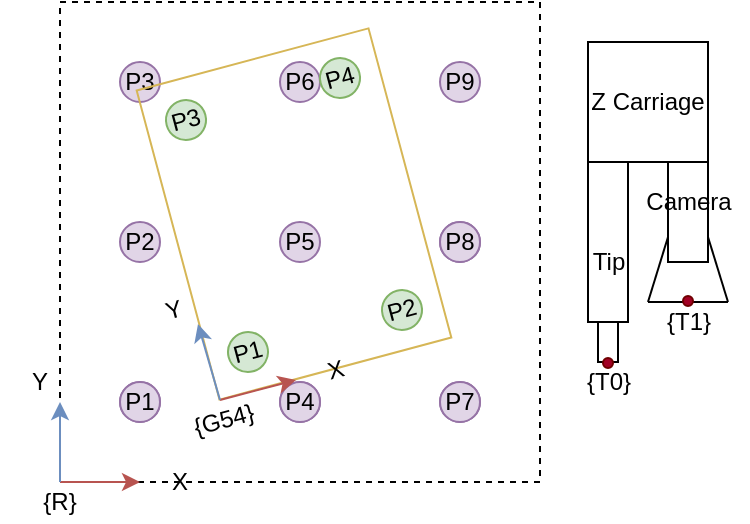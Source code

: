 <mxfile>
    <diagram id="dMAR2vCEuzfmfF6sjYzk" name="Page-1">
        <mxGraphModel dx="516" dy="407" grid="1" gridSize="10" guides="1" tooltips="1" connect="1" arrows="1" fold="1" page="1" pageScale="1" pageWidth="827" pageHeight="1169" math="0" shadow="0">
            <root>
                <mxCell id="0"/>
                <mxCell id="1" parent="0"/>
                <mxCell id="3JfAvzT2lY7ttLSR1rJS-1" value="" style="rounded=0;whiteSpace=wrap;html=1;fillColor=none;dashed=1;" parent="1" vertex="1">
                    <mxGeometry x="160" y="160" width="240" height="240" as="geometry"/>
                </mxCell>
                <mxCell id="3JfAvzT2lY7ttLSR1rJS-2" value="P1" style="ellipse;whiteSpace=wrap;html=1;fillColor=#e1d5e7;strokeColor=#9673a6;connectable=0;" parent="1" vertex="1">
                    <mxGeometry x="190" y="350" width="20" height="20" as="geometry"/>
                </mxCell>
                <mxCell id="3JfAvzT2lY7ttLSR1rJS-8" value="P7" style="ellipse;whiteSpace=wrap;html=1;fillColor=#e1d5e7;strokeColor=#9673a6;connectable=0;" parent="1" vertex="1">
                    <mxGeometry x="350" y="350" width="20" height="20" as="geometry"/>
                </mxCell>
                <mxCell id="3JfAvzT2lY7ttLSR1rJS-9" value="P6" style="ellipse;whiteSpace=wrap;html=1;fillColor=#e1d5e7;strokeColor=#9673a6;connectable=0;fontColor=#000000;" parent="1" vertex="1">
                    <mxGeometry x="270" y="190" width="20" height="20" as="geometry"/>
                </mxCell>
                <mxCell id="3JfAvzT2lY7ttLSR1rJS-10" value="P5" style="ellipse;whiteSpace=wrap;html=1;fillColor=#e1d5e7;strokeColor=#9673a6;connectable=0;fontColor=#000000;" parent="1" vertex="1">
                    <mxGeometry x="270" y="270" width="20" height="20" as="geometry"/>
                </mxCell>
                <mxCell id="3JfAvzT2lY7ttLSR1rJS-11" value="P4" style="ellipse;whiteSpace=wrap;html=1;fillColor=#e1d5e7;strokeColor=#9673a6;connectable=0;" parent="1" vertex="1">
                    <mxGeometry x="270" y="350" width="20" height="20" as="geometry"/>
                </mxCell>
                <mxCell id="3JfAvzT2lY7ttLSR1rJS-12" value="P3" style="ellipse;whiteSpace=wrap;html=1;fillColor=#e1d5e7;strokeColor=#9673a6;connectable=0;fontColor=#000000;" parent="1" vertex="1">
                    <mxGeometry x="190" y="190" width="20" height="20" as="geometry"/>
                </mxCell>
                <mxCell id="3JfAvzT2lY7ttLSR1rJS-13" value="P2" style="ellipse;whiteSpace=wrap;html=1;fillColor=#e1d5e7;strokeColor=#9673a6;connectable=0;fontColor=#000000;" parent="1" vertex="1">
                    <mxGeometry x="190" y="270" width="20" height="20" as="geometry"/>
                </mxCell>
                <mxCell id="3JfAvzT2lY7ttLSR1rJS-14" value="P9" style="ellipse;whiteSpace=wrap;html=1;fillColor=#e1d5e7;strokeColor=#9673a6;connectable=0;fontColor=#000000;" parent="1" vertex="1">
                    <mxGeometry x="350" y="190" width="20" height="20" as="geometry"/>
                </mxCell>
                <mxCell id="3JfAvzT2lY7ttLSR1rJS-15" value="P8" style="ellipse;whiteSpace=wrap;html=1;fillColor=#e1d5e7;strokeColor=#9673a6;connectable=0;" parent="1" vertex="1">
                    <mxGeometry x="350" y="270" width="20" height="20" as="geometry"/>
                </mxCell>
                <mxCell id="3JfAvzT2lY7ttLSR1rJS-17" value="" style="endArrow=classic;html=1;fillColor=#f8cecc;strokeColor=#b85450;" parent="1" edge="1">
                    <mxGeometry width="50" height="50" relative="1" as="geometry">
                        <mxPoint x="160" y="400" as="sourcePoint"/>
                        <mxPoint x="200" y="400" as="targetPoint"/>
                    </mxGeometry>
                </mxCell>
                <mxCell id="3JfAvzT2lY7ttLSR1rJS-18" value="" style="endArrow=classic;html=1;fillColor=#dae8fc;strokeColor=#6c8ebf;" parent="1" edge="1">
                    <mxGeometry width="50" height="50" relative="1" as="geometry">
                        <mxPoint x="160" y="400" as="sourcePoint"/>
                        <mxPoint x="160" y="360" as="targetPoint"/>
                    </mxGeometry>
                </mxCell>
                <mxCell id="3JfAvzT2lY7ttLSR1rJS-19" value="X" style="text;html=1;strokeColor=none;fillColor=none;align=center;verticalAlign=middle;whiteSpace=wrap;rounded=0;" parent="1" vertex="1">
                    <mxGeometry x="200" y="390" width="40" height="20" as="geometry"/>
                </mxCell>
                <mxCell id="3JfAvzT2lY7ttLSR1rJS-20" value="Y" style="text;html=1;strokeColor=none;fillColor=none;align=center;verticalAlign=middle;whiteSpace=wrap;rounded=0;" parent="1" vertex="1">
                    <mxGeometry x="130" y="340" width="40" height="20" as="geometry"/>
                </mxCell>
                <mxCell id="3JfAvzT2lY7ttLSR1rJS-22" value="{R}" style="text;html=1;strokeColor=none;fillColor=none;align=center;verticalAlign=middle;whiteSpace=wrap;rounded=0;" parent="1" vertex="1">
                    <mxGeometry x="140" y="400" width="40" height="20" as="geometry"/>
                </mxCell>
                <mxCell id="3JfAvzT2lY7ttLSR1rJS-44" value="P1" style="ellipse;whiteSpace=wrap;html=1;fillColor=#e1d5e7;strokeColor=#9673a6;connectable=0;fontColor=#000000;" parent="1" vertex="1">
                    <mxGeometry x="190" y="350" width="20" height="20" as="geometry"/>
                </mxCell>
                <mxCell id="3JfAvzT2lY7ttLSR1rJS-45" value="P4" style="ellipse;whiteSpace=wrap;html=1;fillColor=#e1d5e7;strokeColor=#9673a6;connectable=0;fontColor=#000000;" parent="1" vertex="1">
                    <mxGeometry x="270" y="350" width="20" height="20" as="geometry"/>
                </mxCell>
                <mxCell id="3JfAvzT2lY7ttLSR1rJS-46" value="P7" style="ellipse;whiteSpace=wrap;html=1;fillColor=#e1d5e7;strokeColor=#9673a6;connectable=0;fontColor=#000000;" parent="1" vertex="1">
                    <mxGeometry x="350" y="350" width="20" height="20" as="geometry"/>
                </mxCell>
                <mxCell id="3JfAvzT2lY7ttLSR1rJS-47" value="P8" style="ellipse;whiteSpace=wrap;html=1;fillColor=#e1d5e7;strokeColor=#9673a6;connectable=0;fontColor=#000000;" parent="1" vertex="1">
                    <mxGeometry x="350" y="270" width="20" height="20" as="geometry"/>
                </mxCell>
                <mxCell id="3JfAvzT2lY7ttLSR1rJS-48" value="" style="group;rotation=-15;dashed=1;" parent="1" vertex="1" connectable="0">
                    <mxGeometry x="190" y="190" width="150" height="180" as="geometry"/>
                </mxCell>
                <mxCell id="3JfAvzT2lY7ttLSR1rJS-39" value="" style="group;rotation=-15;fontColor=#000000;" parent="3JfAvzT2lY7ttLSR1rJS-48" vertex="1" connectable="0">
                    <mxGeometry width="150" height="180" as="geometry"/>
                </mxCell>
                <mxCell id="3JfAvzT2lY7ttLSR1rJS-24" value="" style="rounded=0;whiteSpace=wrap;html=1;strokeColor=#d6b656;fillColor=none;rotation=-15;" parent="3JfAvzT2lY7ttLSR1rJS-39" vertex="1">
                    <mxGeometry x="27" y="-4" width="120" height="160" as="geometry"/>
                </mxCell>
                <mxCell id="3JfAvzT2lY7ttLSR1rJS-34" value="" style="endArrow=classic;html=1;fillColor=#f8cecc;strokeColor=#b85450;" parent="3JfAvzT2lY7ttLSR1rJS-39" edge="1">
                    <mxGeometry width="50" height="50" relative="1" as="geometry">
                        <mxPoint x="50" y="169" as="sourcePoint"/>
                        <mxPoint x="88" y="159" as="targetPoint"/>
                    </mxGeometry>
                </mxCell>
                <mxCell id="3JfAvzT2lY7ttLSR1rJS-35" value="" style="endArrow=classic;html=1;fillColor=#dae8fc;strokeColor=#6c8ebf;" parent="3JfAvzT2lY7ttLSR1rJS-39" edge="1">
                    <mxGeometry width="50" height="50" relative="1" as="geometry">
                        <mxPoint x="50" y="169" as="sourcePoint"/>
                        <mxPoint x="39" y="131" as="targetPoint"/>
                    </mxGeometry>
                </mxCell>
                <mxCell id="3JfAvzT2lY7ttLSR1rJS-36" value="X" style="text;html=1;strokeColor=none;fillColor=none;align=center;verticalAlign=middle;whiteSpace=wrap;rounded=0;rotation=-15;" parent="3JfAvzT2lY7ttLSR1rJS-39" vertex="1">
                    <mxGeometry x="88" y="144" width="40" height="20" as="geometry"/>
                </mxCell>
                <mxCell id="3JfAvzT2lY7ttLSR1rJS-37" value="Y" style="text;html=1;strokeColor=none;fillColor=none;align=center;verticalAlign=middle;whiteSpace=wrap;rounded=0;rotation=-15;" parent="3JfAvzT2lY7ttLSR1rJS-39" vertex="1">
                    <mxGeometry x="7" y="114" width="40" height="20" as="geometry"/>
                </mxCell>
                <mxCell id="3JfAvzT2lY7ttLSR1rJS-38" value="{G54}" style="text;html=1;strokeColor=none;fillColor=none;align=center;verticalAlign=middle;whiteSpace=wrap;rounded=0;rotation=-15;" parent="3JfAvzT2lY7ttLSR1rJS-39" vertex="1">
                    <mxGeometry x="32" y="169" width="40" height="20" as="geometry"/>
                </mxCell>
                <mxCell id="3JfAvzT2lY7ttLSR1rJS-41" value="P2" style="ellipse;whiteSpace=wrap;html=1;fillColor=#d5e8d4;strokeColor=#82b366;connectable=0;rotation=-15;fontColor=#000000;" parent="3JfAvzT2lY7ttLSR1rJS-39" vertex="1">
                    <mxGeometry x="131" y="114" width="20" height="20" as="geometry"/>
                </mxCell>
                <mxCell id="3JfAvzT2lY7ttLSR1rJS-43" value="P4" style="ellipse;whiteSpace=wrap;html=1;fillColor=#d5e8d4;strokeColor=#82b366;connectable=0;rotation=-15;fontColor=#000000;" parent="3JfAvzT2lY7ttLSR1rJS-39" vertex="1">
                    <mxGeometry x="100" y="-2" width="20" height="20" as="geometry"/>
                </mxCell>
                <mxCell id="3JfAvzT2lY7ttLSR1rJS-40" value="P1" style="ellipse;whiteSpace=wrap;html=1;fillColor=#d5e8d4;strokeColor=#82b366;connectable=0;rotation=-15;fontColor=#000000;" parent="3JfAvzT2lY7ttLSR1rJS-48" vertex="1">
                    <mxGeometry x="54" y="135" width="20" height="20" as="geometry"/>
                </mxCell>
                <mxCell id="3JfAvzT2lY7ttLSR1rJS-42" value="P3" style="ellipse;whiteSpace=wrap;html=1;fillColor=#d5e8d4;strokeColor=#82b366;connectable=0;rotation=-15;fontColor=#000000;" parent="3JfAvzT2lY7ttLSR1rJS-48" vertex="1">
                    <mxGeometry x="23" y="19" width="20" height="20" as="geometry"/>
                </mxCell>
                <mxCell id="3JfAvzT2lY7ttLSR1rJS-49" value="" style="rounded=0;whiteSpace=wrap;html=1;fillColor=none;" parent="1" vertex="1">
                    <mxGeometry x="424" y="240" width="20" height="80" as="geometry"/>
                </mxCell>
                <mxCell id="3JfAvzT2lY7ttLSR1rJS-50" value="" style="rounded=0;whiteSpace=wrap;html=1;fillColor=none;" parent="1" vertex="1">
                    <mxGeometry x="464" y="240" width="20" height="50" as="geometry"/>
                </mxCell>
                <mxCell id="3JfAvzT2lY7ttLSR1rJS-51" value="Z Carriage" style="rounded=0;whiteSpace=wrap;html=1;fillColor=none;" parent="1" vertex="1">
                    <mxGeometry x="424" y="180" width="60" height="60" as="geometry"/>
                </mxCell>
                <mxCell id="3JfAvzT2lY7ttLSR1rJS-53" value="" style="endArrow=none;html=1;entryX=0;entryY=0.75;entryDx=0;entryDy=0;" parent="1" target="3JfAvzT2lY7ttLSR1rJS-50" edge="1">
                    <mxGeometry width="50" height="50" relative="1" as="geometry">
                        <mxPoint x="454" y="310" as="sourcePoint"/>
                        <mxPoint x="464" y="300" as="targetPoint"/>
                    </mxGeometry>
                </mxCell>
                <mxCell id="3JfAvzT2lY7ttLSR1rJS-54" value="" style="endArrow=none;html=1;" parent="1" edge="1">
                    <mxGeometry width="50" height="50" relative="1" as="geometry">
                        <mxPoint x="454" y="310" as="sourcePoint"/>
                        <mxPoint x="494" y="310" as="targetPoint"/>
                    </mxGeometry>
                </mxCell>
                <mxCell id="3JfAvzT2lY7ttLSR1rJS-55" value="" style="endArrow=none;html=1;exitX=1;exitY=0.75;exitDx=0;exitDy=0;" parent="1" source="3JfAvzT2lY7ttLSR1rJS-50" edge="1">
                    <mxGeometry width="50" height="50" relative="1" as="geometry">
                        <mxPoint x="486" y="302" as="sourcePoint"/>
                        <mxPoint x="494" y="310" as="targetPoint"/>
                    </mxGeometry>
                </mxCell>
                <mxCell id="3JfAvzT2lY7ttLSR1rJS-56" value="Camera" style="text;html=1;align=center;verticalAlign=middle;resizable=0;points=[];autosize=1;strokeColor=none;" parent="1" vertex="1">
                    <mxGeometry x="444" y="250" width="60" height="20" as="geometry"/>
                </mxCell>
                <mxCell id="3JfAvzT2lY7ttLSR1rJS-57" value="Tip" style="text;html=1;align=center;verticalAlign=middle;resizable=0;points=[];autosize=1;strokeColor=none;" parent="1" vertex="1">
                    <mxGeometry x="419" y="280" width="30" height="20" as="geometry"/>
                </mxCell>
                <mxCell id="3JfAvzT2lY7ttLSR1rJS-58" value="" style="rounded=0;whiteSpace=wrap;html=1;fillColor=none;" parent="1" vertex="1">
                    <mxGeometry x="429" y="320" width="10" height="20" as="geometry"/>
                </mxCell>
                <mxCell id="3JfAvzT2lY7ttLSR1rJS-59" value="{T0}" style="text;html=1;align=center;verticalAlign=middle;resizable=0;points=[];autosize=1;strokeColor=none;" parent="1" vertex="1">
                    <mxGeometry x="414" y="340" width="40" height="20" as="geometry"/>
                </mxCell>
                <mxCell id="3JfAvzT2lY7ttLSR1rJS-60" value="{T1}" style="text;html=1;align=center;verticalAlign=middle;resizable=0;points=[];autosize=1;strokeColor=none;" parent="1" vertex="1">
                    <mxGeometry x="454" y="310" width="40" height="20" as="geometry"/>
                </mxCell>
                <mxCell id="3JfAvzT2lY7ttLSR1rJS-61" value="" style="ellipse;whiteSpace=wrap;html=1;aspect=fixed;fillColor=#a20025;strokeColor=#6F0000;fontColor=#ffffff;" parent="1" vertex="1">
                    <mxGeometry x="471.5" y="307" width="5" height="5" as="geometry"/>
                </mxCell>
                <mxCell id="3JfAvzT2lY7ttLSR1rJS-62" value="" style="ellipse;whiteSpace=wrap;html=1;aspect=fixed;fillColor=#a20025;strokeColor=#6F0000;fontColor=#ffffff;" parent="1" vertex="1">
                    <mxGeometry x="431.5" y="338" width="5" height="5" as="geometry"/>
                </mxCell>
            </root>
        </mxGraphModel>
    </diagram>
</mxfile>